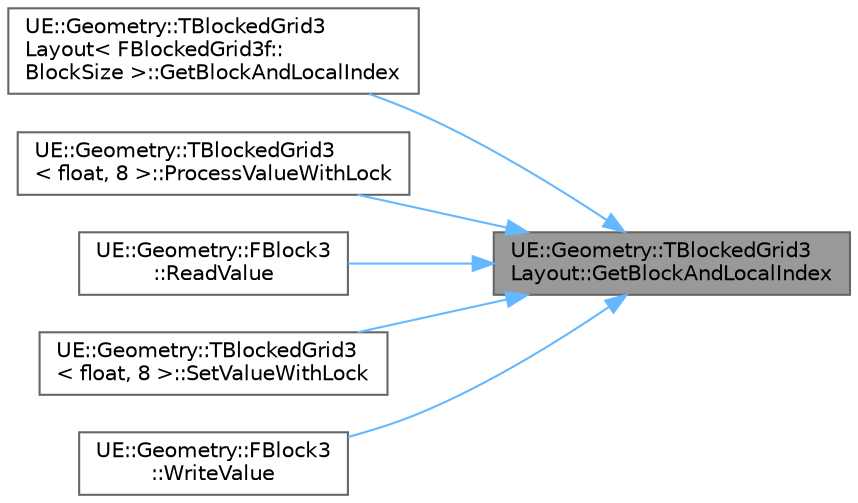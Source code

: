digraph "UE::Geometry::TBlockedGrid3Layout::GetBlockAndLocalIndex"
{
 // INTERACTIVE_SVG=YES
 // LATEX_PDF_SIZE
  bgcolor="transparent";
  edge [fontname=Helvetica,fontsize=10,labelfontname=Helvetica,labelfontsize=10];
  node [fontname=Helvetica,fontsize=10,shape=box,height=0.2,width=0.4];
  rankdir="RL";
  Node1 [id="Node000001",label="UE::Geometry::TBlockedGrid3\lLayout::GetBlockAndLocalIndex",height=0.2,width=0.4,color="gray40", fillcolor="grey60", style="filled", fontcolor="black",tooltip="return the block index and local index of the cell at (I,J,K)."];
  Node1 -> Node2 [id="edge1_Node000001_Node000002",dir="back",color="steelblue1",style="solid",tooltip=" "];
  Node2 [id="Node000002",label="UE::Geometry::TBlockedGrid3\lLayout\< FBlockedGrid3f::\lBlockSize \>::GetBlockAndLocalIndex",height=0.2,width=0.4,color="grey40", fillcolor="white", style="filled",URL="$d5/d58/classUE_1_1Geometry_1_1TBlockedGrid3Layout.html#a5178ea6f16e2a8215504b550267bd6f4",tooltip=" "];
  Node1 -> Node3 [id="edge2_Node000001_Node000003",dir="back",color="steelblue1",style="solid",tooltip=" "];
  Node3 [id="Node000003",label="UE::Geometry::TBlockedGrid3\l\< float, 8 \>::ProcessValueWithLock",height=0.2,width=0.4,color="grey40", fillcolor="white", style="filled",URL="$d2/dc4/classUE_1_1Geometry_1_1TBlockedGrid3.html#adea9411cfc262d64bedd76df58d7e89f",tooltip=" "];
  Node1 -> Node4 [id="edge3_Node000001_Node000004",dir="back",color="steelblue1",style="solid",tooltip=" "];
  Node4 [id="Node000004",label="UE::Geometry::FBlock3\l::ReadValue",height=0.2,width=0.4,color="grey40", fillcolor="white", style="filled",URL="$da/d04/classUE_1_1Geometry_1_1TBasicBlockedDenseGrid3.html#ad3a51f603cd761472bbb39467a74eb34",tooltip=" "];
  Node1 -> Node5 [id="edge4_Node000001_Node000005",dir="back",color="steelblue1",style="solid",tooltip=" "];
  Node5 [id="Node000005",label="UE::Geometry::TBlockedGrid3\l\< float, 8 \>::SetValueWithLock",height=0.2,width=0.4,color="grey40", fillcolor="white", style="filled",URL="$d2/dc4/classUE_1_1Geometry_1_1TBlockedGrid3.html#a6cc6c6c6cdaac340bf2432928ca68c0b",tooltip=" "];
  Node1 -> Node6 [id="edge5_Node000001_Node000006",dir="back",color="steelblue1",style="solid",tooltip=" "];
  Node6 [id="Node000006",label="UE::Geometry::FBlock3\l::WriteValue",height=0.2,width=0.4,color="grey40", fillcolor="white", style="filled",URL="$da/d04/classUE_1_1Geometry_1_1TBasicBlockedDenseGrid3.html#a643da827d38e8e95efeccd6325576a17",tooltip=" "];
}
